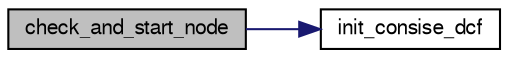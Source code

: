 digraph "check_and_start_node"
{
  edge [fontname="FreeSans",fontsize="10",labelfontname="FreeSans",labelfontsize="10"];
  node [fontname="FreeSans",fontsize="10",shape=record];
  rankdir="LR";
  Node1 [label="check_and_start_node",height=0.2,width=0.4,color="black", fillcolor="grey75", style="filled" fontcolor="black"];
  Node1 -> Node2 [color="midnightblue",fontsize="10",style="solid",fontname="FreeSans"];
  Node2 [label="init_consise_dcf",height=0.2,width=0.4,color="black", fillcolor="white", style="filled",URL="$dcf_8c.html#a095c0778a05e5a8ad9ef61320c230d14",tooltip="Init the consise dcf in CO_Data for nodeId. "];
}
